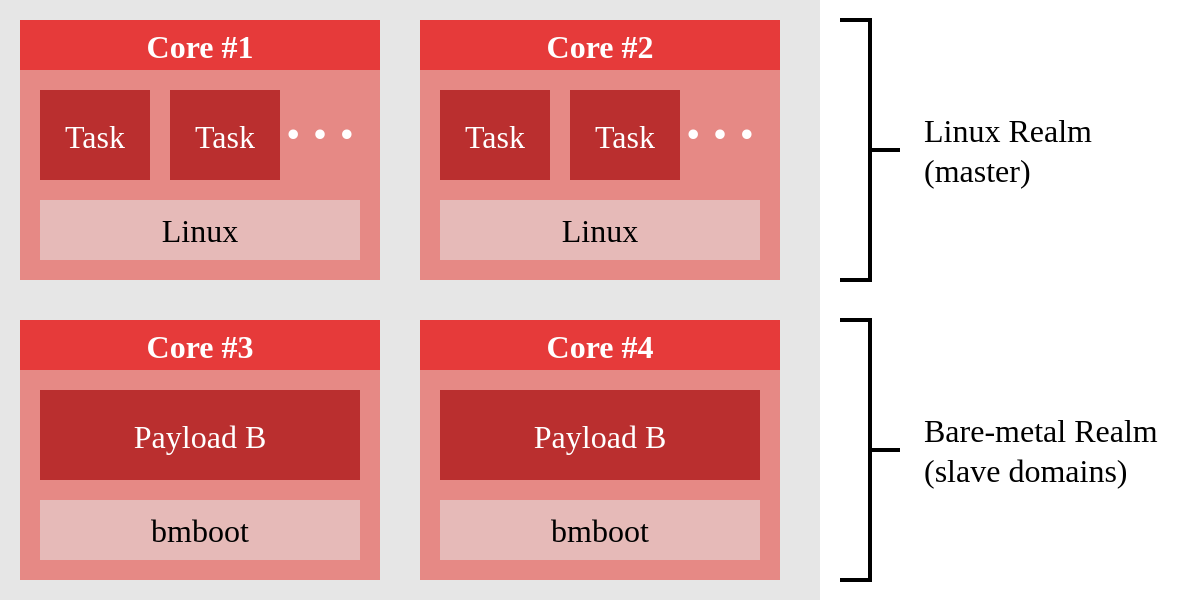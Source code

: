 <mxfile version="14.4.7-cern" type="device"><diagram id="ILKU74tJ1CzjINP-4jSX" name="Page-1"><mxGraphModel dx="1086" dy="926" grid="1" gridSize="10" guides="1" tooltips="1" connect="1" arrows="1" fold="1" page="1" pageScale="1" pageWidth="880" pageHeight="1200" math="0" shadow="0"><root><mxCell id="0"/><mxCell id="1" parent="0"/><mxCell id="FSl_JmWkVc3FRm8yuX5z-1" value="" style="rounded=0;whiteSpace=wrap;html=1;strokeColor=none;fillColor=#E6E6E6;verticalAlign=top;fontStyle=0;fontFamily=Helvetica Now Display;fontSize=16;" parent="1" vertex="1"><mxGeometry x="40" y="60" width="410" height="300" as="geometry"/></mxCell><mxCell id="FSl_JmWkVc3FRm8yuX5z-2" value="" style="rounded=0;whiteSpace=wrap;html=1;fontFamily=Helvetica Now Display;fontSize=16;strokeColor=none;fillColor=#E68985;" parent="1" vertex="1"><mxGeometry x="50" y="70" width="180" height="130" as="geometry"/></mxCell><mxCell id="FSl_JmWkVc3FRm8yuX5z-3" value="Core #1" style="rounded=0;whiteSpace=wrap;html=1;fontFamily=Helvetica Now Display;fontSize=16;strokeColor=none;fillColor=#E63A3A;fontStyle=1;fontColor=#FFFFFF;" parent="1" vertex="1"><mxGeometry x="50" y="70" width="180" height="25" as="geometry"/></mxCell><mxCell id="FSl_JmWkVc3FRm8yuX5z-4" value="Task" style="rounded=0;whiteSpace=wrap;html=1;fontFamily=Helvetica Now Display;fontSize=16;strokeColor=none;fontColor=#FFFFFF;fontStyle=0;fillColor=#BA2F2F;" parent="1" vertex="1"><mxGeometry x="60" y="105" width="55" height="45" as="geometry"/></mxCell><mxCell id="FSl_JmWkVc3FRm8yuX5z-5" value="Task" style="rounded=0;whiteSpace=wrap;html=1;fontFamily=Helvetica Now Display;fontSize=16;strokeColor=none;fontColor=#FFFFFF;fillColor=#BA2F2F;" parent="1" vertex="1"><mxGeometry x="125" y="105" width="55" height="45" as="geometry"/></mxCell><mxCell id="FSl_JmWkVc3FRm8yuX5z-6" value="…" style="text;html=1;strokeColor=none;fillColor=none;align=center;verticalAlign=bottom;whiteSpace=wrap;rounded=0;fontFamily=Helvetica Now Display;fontSize=40;fontColor=#FFFFFF;" parent="1" vertex="1"><mxGeometry x="180" y="112" width="40" height="30" as="geometry"/></mxCell><mxCell id="FSl_JmWkVc3FRm8yuX5z-7" value="Linux" style="rounded=0;whiteSpace=wrap;html=1;fontFamily=Helvetica Now Display;fontSize=16;strokeColor=none;fillColor=#E6BAB8;" parent="1" vertex="1"><mxGeometry x="60" y="160" width="160" height="30" as="geometry"/></mxCell><mxCell id="FSl_JmWkVc3FRm8yuX5z-14" value="" style="rounded=0;whiteSpace=wrap;html=1;fontFamily=Helvetica Now Display;fontSize=16;strokeColor=none;fillColor=#E68985;" parent="1" vertex="1"><mxGeometry x="250" y="70" width="180" height="130" as="geometry"/></mxCell><mxCell id="FSl_JmWkVc3FRm8yuX5z-15" value="Core #2" style="rounded=0;whiteSpace=wrap;html=1;fontFamily=Helvetica Now Display;fontSize=16;strokeColor=none;fillColor=#E63A3A;fontStyle=1;fontColor=#FFFFFF;" parent="1" vertex="1"><mxGeometry x="250" y="70" width="180" height="25" as="geometry"/></mxCell><mxCell id="FSl_JmWkVc3FRm8yuX5z-16" value="Task" style="rounded=0;whiteSpace=wrap;html=1;fontFamily=Helvetica Now Display;fontSize=16;strokeColor=none;fontColor=#FFFFFF;fillColor=#BA2F2F;" parent="1" vertex="1"><mxGeometry x="260" y="105" width="55" height="45" as="geometry"/></mxCell><mxCell id="FSl_JmWkVc3FRm8yuX5z-17" value="Task" style="rounded=0;whiteSpace=wrap;html=1;fontFamily=Helvetica Now Display;fontSize=16;strokeColor=none;fontColor=#FFFFFF;fillColor=#BA2F2F;" parent="1" vertex="1"><mxGeometry x="325" y="105" width="55" height="45" as="geometry"/></mxCell><mxCell id="FSl_JmWkVc3FRm8yuX5z-18" value="…" style="text;html=1;strokeColor=none;fillColor=none;align=center;verticalAlign=bottom;whiteSpace=wrap;rounded=0;fontFamily=Helvetica Now Display;fontSize=40;fontColor=#FFFFFF;" parent="1" vertex="1"><mxGeometry x="380" y="112" width="40" height="30" as="geometry"/></mxCell><mxCell id="FSl_JmWkVc3FRm8yuX5z-19" value="Linux" style="rounded=0;whiteSpace=wrap;html=1;fontFamily=Helvetica Now Display;fontSize=16;strokeColor=none;fillColor=#E6BAB8;" parent="1" vertex="1"><mxGeometry x="260" y="160" width="160" height="30" as="geometry"/></mxCell><mxCell id="FSl_JmWkVc3FRm8yuX5z-20" value="" style="rounded=0;whiteSpace=wrap;html=1;fontFamily=Helvetica Now Display;fontSize=16;strokeColor=none;fillColor=#E68985;" parent="1" vertex="1"><mxGeometry x="50" y="220" width="180" height="130" as="geometry"/></mxCell><mxCell id="FSl_JmWkVc3FRm8yuX5z-21" value="Core #3" style="rounded=0;whiteSpace=wrap;html=1;fontFamily=Helvetica Now Display;fontSize=16;strokeColor=none;fontStyle=1;fontColor=#FFFFFF;fillColor=#E63A3A;" parent="1" vertex="1"><mxGeometry x="50" y="220" width="180" height="25" as="geometry"/></mxCell><mxCell id="FSl_JmWkVc3FRm8yuX5z-25" value="bmboot" style="rounded=0;whiteSpace=wrap;html=1;fontFamily=Helvetica Now Display;fontSize=16;strokeColor=none;fillColor=#E6BAB8;" parent="1" vertex="1"><mxGeometry x="60" y="310" width="160" height="30" as="geometry"/></mxCell><mxCell id="FSl_JmWkVc3FRm8yuX5z-26" value="" style="rounded=0;whiteSpace=wrap;html=1;fontFamily=Helvetica Now Display;fontSize=16;strokeColor=none;fillColor=#E68985;" parent="1" vertex="1"><mxGeometry x="250" y="220" width="180" height="130" as="geometry"/></mxCell><mxCell id="FSl_JmWkVc3FRm8yuX5z-27" value="Core #4" style="rounded=0;whiteSpace=wrap;html=1;fontFamily=Helvetica Now Display;fontSize=16;strokeColor=none;fontStyle=1;fontColor=#FFFFFF;fillColor=#E63A3A;" parent="1" vertex="1"><mxGeometry x="250" y="220" width="180" height="25" as="geometry"/></mxCell><mxCell id="FSl_JmWkVc3FRm8yuX5z-28" value="Payload B" style="rounded=0;whiteSpace=wrap;html=1;fontFamily=Helvetica Now Display;fontSize=16;strokeColor=none;fontColor=#FFFFFF;fontStyle=0;fillColor=#BA2F2F;" parent="1" vertex="1"><mxGeometry x="60" y="255" width="160" height="45" as="geometry"/></mxCell><mxCell id="FSl_JmWkVc3FRm8yuX5z-33" value="bmboot" style="rounded=0;whiteSpace=wrap;html=1;fontFamily=Helvetica Now Display;fontSize=16;strokeColor=none;fillColor=#E6BAB8;" parent="1" vertex="1"><mxGeometry x="260" y="310" width="160" height="30" as="geometry"/></mxCell><mxCell id="FSl_JmWkVc3FRm8yuX5z-22" value="Payload B" style="rounded=0;whiteSpace=wrap;html=1;fontFamily=Helvetica Now Display;fontSize=16;strokeColor=none;fontColor=#FFFFFF;fillColor=#BA2F2F;" parent="1" vertex="1"><mxGeometry x="260" y="255" width="160" height="45" as="geometry"/></mxCell><mxCell id="dSjnda8AL7bx_wddJfgz-1" value="" style="strokeWidth=2;html=1;shape=mxgraph.flowchart.annotation_2;align=left;labelPosition=right;pointerEvents=1;fontSize=16;fontColor=#808080;rotation=-180;" vertex="1" parent="1"><mxGeometry x="460" y="70" width="30" height="130" as="geometry"/></mxCell><mxCell id="dSjnda8AL7bx_wddJfgz-2" value="Linux Realm&lt;br&gt;(master)" style="rounded=0;whiteSpace=wrap;html=1;fontFamily=Helvetica Now Display;fontSize=16;strokeColor=none;align=left;fillColor=none;" vertex="1" parent="1"><mxGeometry x="500" y="70" width="140" height="130" as="geometry"/></mxCell><mxCell id="dSjnda8AL7bx_wddJfgz-4" value="" style="strokeWidth=2;html=1;shape=mxgraph.flowchart.annotation_2;align=left;labelPosition=right;pointerEvents=1;fontSize=16;fontColor=#808080;rotation=-180;" vertex="1" parent="1"><mxGeometry x="460" y="220" width="30" height="130" as="geometry"/></mxCell><mxCell id="dSjnda8AL7bx_wddJfgz-5" value="Bare-metal Realm&lt;br&gt;(slave domains)" style="rounded=0;whiteSpace=wrap;html=1;fontFamily=Helvetica Now Display;fontSize=16;strokeColor=none;align=left;fillColor=none;" vertex="1" parent="1"><mxGeometry x="500" y="220" width="140" height="130" as="geometry"/></mxCell></root></mxGraphModel></diagram></mxfile>